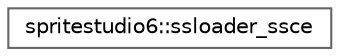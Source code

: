 digraph "Graphical Class Hierarchy"
{
 // LATEX_PDF_SIZE
  bgcolor="transparent";
  edge [fontname=Helvetica,fontsize=10,labelfontname=Helvetica,labelfontsize=10];
  node [fontname=Helvetica,fontsize=10,shape=box,height=0.2,width=0.4];
  rankdir="LR";
  Node0 [id="Node000000",label="spritestudio6::ssloader_ssce",height=0.2,width=0.4,color="grey40", fillcolor="white", style="filled",URL="$classspritestudio6_1_1ssloader__ssce.html",tooltip="sspjのローダークラスです。"];
}
